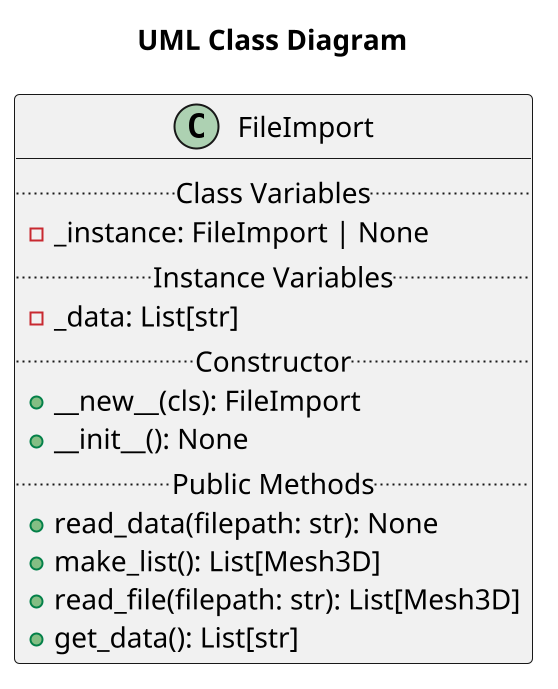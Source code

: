 @startuml FileImport
scale 2
title "UML Class Diagram"

class FileImport {
    .. Class Variables ..
    - _instance: FileImport | None
    .. Instance Variables ..
    - _data: List[str]
    .. Constructor ..
    + __new__(cls): FileImport
    + __init__(): None
    .. Public Methods ..
    + read_data(filepath: str): None
    + make_list(): List[Mesh3D]
    + read_file(filepath: str): List[Mesh3D]
    + get_data(): List[str]
}
@enduml

